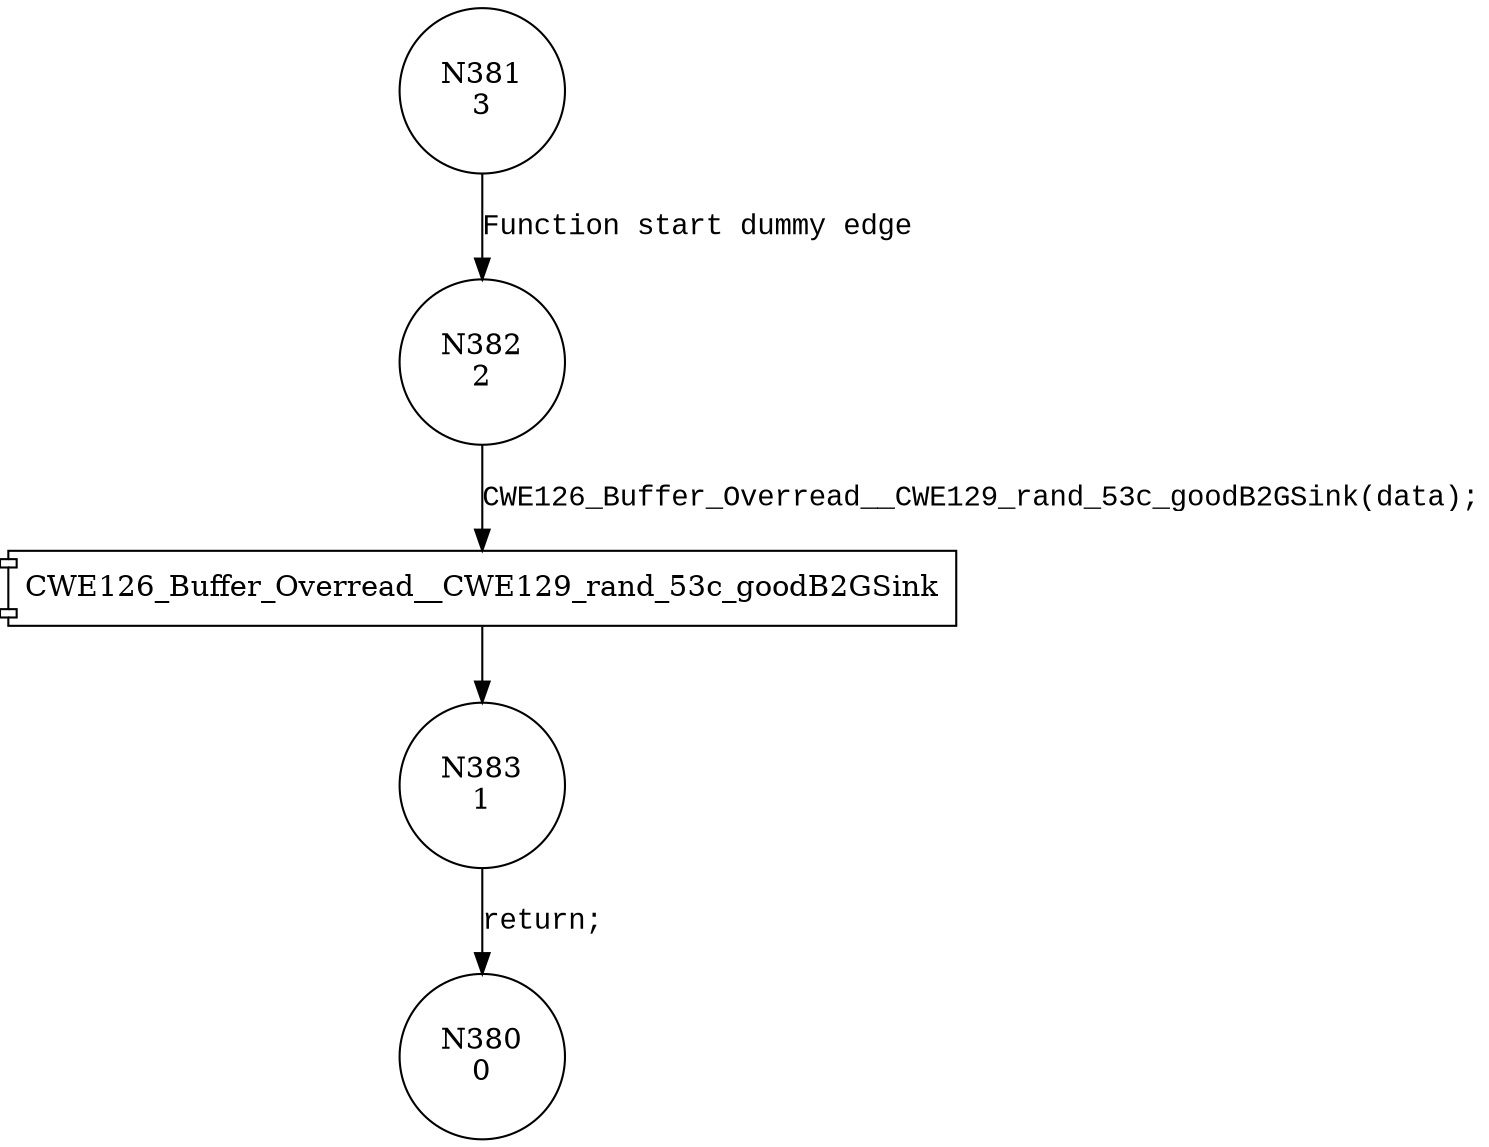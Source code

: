 digraph CWE126_Buffer_Overread__CWE129_rand_53b_goodB2GSink {
381 [shape="circle" label="N381\n3"]
382 [shape="circle" label="N382\n2"]
383 [shape="circle" label="N383\n1"]
380 [shape="circle" label="N380\n0"]
381 -> 382 [label="Function start dummy edge" fontname="Courier New"]
100012 [shape="component" label="CWE126_Buffer_Overread__CWE129_rand_53c_goodB2GSink"]
382 -> 100012 [label="CWE126_Buffer_Overread__CWE129_rand_53c_goodB2GSink(data);" fontname="Courier New"]
100012 -> 383 [label="" fontname="Courier New"]
383 -> 380 [label="return;" fontname="Courier New"]
}